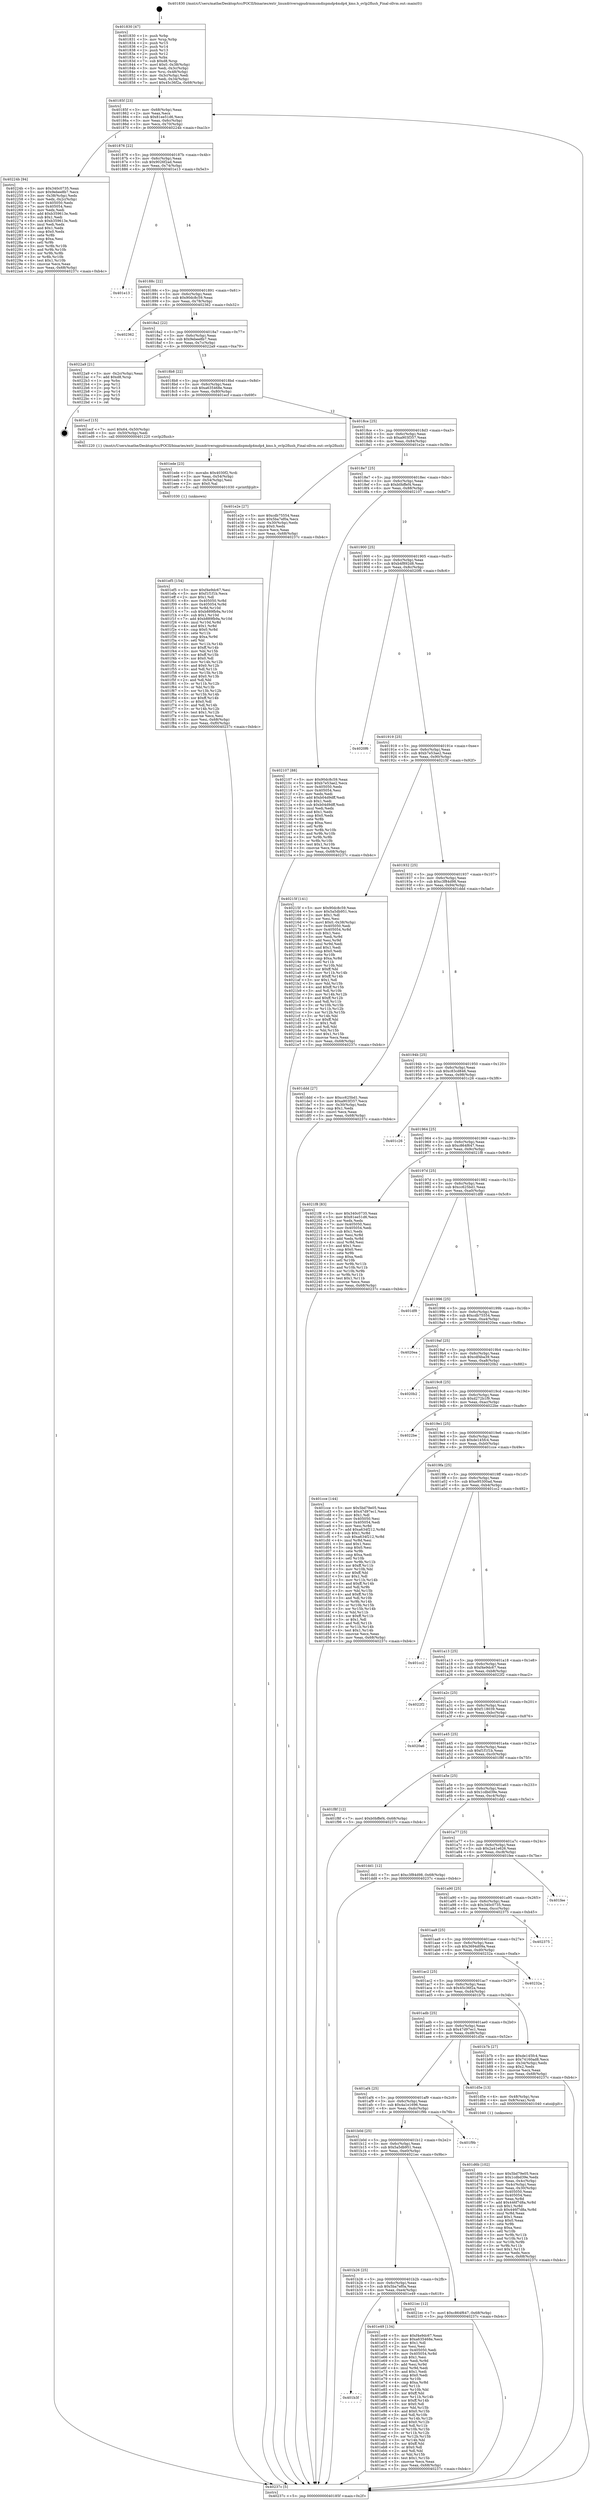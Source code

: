 digraph "0x401830" {
  label = "0x401830 (/mnt/c/Users/mathe/Desktop/tcc/POCII/binaries/extr_linuxdriversgpudrmmsmdispmdp4mdp4_kms.h_ovlp2flush_Final-ollvm.out::main(0))"
  labelloc = "t"
  node[shape=record]

  Entry [label="",width=0.3,height=0.3,shape=circle,fillcolor=black,style=filled]
  "0x40185f" [label="{
     0x40185f [23]\l
     | [instrs]\l
     &nbsp;&nbsp;0x40185f \<+3\>: mov -0x68(%rbp),%eax\l
     &nbsp;&nbsp;0x401862 \<+2\>: mov %eax,%ecx\l
     &nbsp;&nbsp;0x401864 \<+6\>: sub $0x81ee51d6,%ecx\l
     &nbsp;&nbsp;0x40186a \<+3\>: mov %eax,-0x6c(%rbp)\l
     &nbsp;&nbsp;0x40186d \<+3\>: mov %ecx,-0x70(%rbp)\l
     &nbsp;&nbsp;0x401870 \<+6\>: je 000000000040224b \<main+0xa1b\>\l
  }"]
  "0x40224b" [label="{
     0x40224b [94]\l
     | [instrs]\l
     &nbsp;&nbsp;0x40224b \<+5\>: mov $0x340c0735,%eax\l
     &nbsp;&nbsp;0x402250 \<+5\>: mov $0x9ebee8b7,%ecx\l
     &nbsp;&nbsp;0x402255 \<+3\>: mov -0x38(%rbp),%edx\l
     &nbsp;&nbsp;0x402258 \<+3\>: mov %edx,-0x2c(%rbp)\l
     &nbsp;&nbsp;0x40225b \<+7\>: mov 0x405050,%edx\l
     &nbsp;&nbsp;0x402262 \<+7\>: mov 0x405054,%esi\l
     &nbsp;&nbsp;0x402269 \<+2\>: mov %edx,%edi\l
     &nbsp;&nbsp;0x40226b \<+6\>: add $0xb359613e,%edi\l
     &nbsp;&nbsp;0x402271 \<+3\>: sub $0x1,%edi\l
     &nbsp;&nbsp;0x402274 \<+6\>: sub $0xb359613e,%edi\l
     &nbsp;&nbsp;0x40227a \<+3\>: imul %edi,%edx\l
     &nbsp;&nbsp;0x40227d \<+3\>: and $0x1,%edx\l
     &nbsp;&nbsp;0x402280 \<+3\>: cmp $0x0,%edx\l
     &nbsp;&nbsp;0x402283 \<+4\>: sete %r8b\l
     &nbsp;&nbsp;0x402287 \<+3\>: cmp $0xa,%esi\l
     &nbsp;&nbsp;0x40228a \<+4\>: setl %r9b\l
     &nbsp;&nbsp;0x40228e \<+3\>: mov %r8b,%r10b\l
     &nbsp;&nbsp;0x402291 \<+3\>: and %r9b,%r10b\l
     &nbsp;&nbsp;0x402294 \<+3\>: xor %r9b,%r8b\l
     &nbsp;&nbsp;0x402297 \<+3\>: or %r8b,%r10b\l
     &nbsp;&nbsp;0x40229a \<+4\>: test $0x1,%r10b\l
     &nbsp;&nbsp;0x40229e \<+3\>: cmovne %ecx,%eax\l
     &nbsp;&nbsp;0x4022a1 \<+3\>: mov %eax,-0x68(%rbp)\l
     &nbsp;&nbsp;0x4022a4 \<+5\>: jmp 000000000040237c \<main+0xb4c\>\l
  }"]
  "0x401876" [label="{
     0x401876 [22]\l
     | [instrs]\l
     &nbsp;&nbsp;0x401876 \<+5\>: jmp 000000000040187b \<main+0x4b\>\l
     &nbsp;&nbsp;0x40187b \<+3\>: mov -0x6c(%rbp),%eax\l
     &nbsp;&nbsp;0x40187e \<+5\>: sub $0x9026f2ad,%eax\l
     &nbsp;&nbsp;0x401883 \<+3\>: mov %eax,-0x74(%rbp)\l
     &nbsp;&nbsp;0x401886 \<+6\>: je 0000000000401e13 \<main+0x5e3\>\l
  }"]
  Exit [label="",width=0.3,height=0.3,shape=circle,fillcolor=black,style=filled,peripheries=2]
  "0x401e13" [label="{
     0x401e13\l
  }", style=dashed]
  "0x40188c" [label="{
     0x40188c [22]\l
     | [instrs]\l
     &nbsp;&nbsp;0x40188c \<+5\>: jmp 0000000000401891 \<main+0x61\>\l
     &nbsp;&nbsp;0x401891 \<+3\>: mov -0x6c(%rbp),%eax\l
     &nbsp;&nbsp;0x401894 \<+5\>: sub $0x90dc8c59,%eax\l
     &nbsp;&nbsp;0x401899 \<+3\>: mov %eax,-0x78(%rbp)\l
     &nbsp;&nbsp;0x40189c \<+6\>: je 0000000000402362 \<main+0xb32\>\l
  }"]
  "0x401ef5" [label="{
     0x401ef5 [154]\l
     | [instrs]\l
     &nbsp;&nbsp;0x401ef5 \<+5\>: mov $0xf4e9dc67,%esi\l
     &nbsp;&nbsp;0x401efa \<+5\>: mov $0xf1f1f1b,%ecx\l
     &nbsp;&nbsp;0x401eff \<+2\>: mov $0x1,%dl\l
     &nbsp;&nbsp;0x401f01 \<+8\>: mov 0x405050,%r8d\l
     &nbsp;&nbsp;0x401f09 \<+8\>: mov 0x405054,%r9d\l
     &nbsp;&nbsp;0x401f11 \<+3\>: mov %r8d,%r10d\l
     &nbsp;&nbsp;0x401f14 \<+7\>: sub $0xb889fb9a,%r10d\l
     &nbsp;&nbsp;0x401f1b \<+4\>: sub $0x1,%r10d\l
     &nbsp;&nbsp;0x401f1f \<+7\>: add $0xb889fb9a,%r10d\l
     &nbsp;&nbsp;0x401f26 \<+4\>: imul %r10d,%r8d\l
     &nbsp;&nbsp;0x401f2a \<+4\>: and $0x1,%r8d\l
     &nbsp;&nbsp;0x401f2e \<+4\>: cmp $0x0,%r8d\l
     &nbsp;&nbsp;0x401f32 \<+4\>: sete %r11b\l
     &nbsp;&nbsp;0x401f36 \<+4\>: cmp $0xa,%r9d\l
     &nbsp;&nbsp;0x401f3a \<+3\>: setl %bl\l
     &nbsp;&nbsp;0x401f3d \<+3\>: mov %r11b,%r14b\l
     &nbsp;&nbsp;0x401f40 \<+4\>: xor $0xff,%r14b\l
     &nbsp;&nbsp;0x401f44 \<+3\>: mov %bl,%r15b\l
     &nbsp;&nbsp;0x401f47 \<+4\>: xor $0xff,%r15b\l
     &nbsp;&nbsp;0x401f4b \<+3\>: xor $0x0,%dl\l
     &nbsp;&nbsp;0x401f4e \<+3\>: mov %r14b,%r12b\l
     &nbsp;&nbsp;0x401f51 \<+4\>: and $0x0,%r12b\l
     &nbsp;&nbsp;0x401f55 \<+3\>: and %dl,%r11b\l
     &nbsp;&nbsp;0x401f58 \<+3\>: mov %r15b,%r13b\l
     &nbsp;&nbsp;0x401f5b \<+4\>: and $0x0,%r13b\l
     &nbsp;&nbsp;0x401f5f \<+2\>: and %dl,%bl\l
     &nbsp;&nbsp;0x401f61 \<+3\>: or %r11b,%r12b\l
     &nbsp;&nbsp;0x401f64 \<+3\>: or %bl,%r13b\l
     &nbsp;&nbsp;0x401f67 \<+3\>: xor %r13b,%r12b\l
     &nbsp;&nbsp;0x401f6a \<+3\>: or %r15b,%r14b\l
     &nbsp;&nbsp;0x401f6d \<+4\>: xor $0xff,%r14b\l
     &nbsp;&nbsp;0x401f71 \<+3\>: or $0x0,%dl\l
     &nbsp;&nbsp;0x401f74 \<+3\>: and %dl,%r14b\l
     &nbsp;&nbsp;0x401f77 \<+3\>: or %r14b,%r12b\l
     &nbsp;&nbsp;0x401f7a \<+4\>: test $0x1,%r12b\l
     &nbsp;&nbsp;0x401f7e \<+3\>: cmovne %ecx,%esi\l
     &nbsp;&nbsp;0x401f81 \<+3\>: mov %esi,-0x68(%rbp)\l
     &nbsp;&nbsp;0x401f84 \<+6\>: mov %eax,-0xf0(%rbp)\l
     &nbsp;&nbsp;0x401f8a \<+5\>: jmp 000000000040237c \<main+0xb4c\>\l
  }"]
  "0x402362" [label="{
     0x402362\l
  }", style=dashed]
  "0x4018a2" [label="{
     0x4018a2 [22]\l
     | [instrs]\l
     &nbsp;&nbsp;0x4018a2 \<+5\>: jmp 00000000004018a7 \<main+0x77\>\l
     &nbsp;&nbsp;0x4018a7 \<+3\>: mov -0x6c(%rbp),%eax\l
     &nbsp;&nbsp;0x4018aa \<+5\>: sub $0x9ebee8b7,%eax\l
     &nbsp;&nbsp;0x4018af \<+3\>: mov %eax,-0x7c(%rbp)\l
     &nbsp;&nbsp;0x4018b2 \<+6\>: je 00000000004022a9 \<main+0xa79\>\l
  }"]
  "0x401ede" [label="{
     0x401ede [23]\l
     | [instrs]\l
     &nbsp;&nbsp;0x401ede \<+10\>: movabs $0x4030f2,%rdi\l
     &nbsp;&nbsp;0x401ee8 \<+3\>: mov %eax,-0x54(%rbp)\l
     &nbsp;&nbsp;0x401eeb \<+3\>: mov -0x54(%rbp),%esi\l
     &nbsp;&nbsp;0x401eee \<+2\>: mov $0x0,%al\l
     &nbsp;&nbsp;0x401ef0 \<+5\>: call 0000000000401030 \<printf@plt\>\l
     | [calls]\l
     &nbsp;&nbsp;0x401030 \{1\} (unknown)\l
  }"]
  "0x4022a9" [label="{
     0x4022a9 [21]\l
     | [instrs]\l
     &nbsp;&nbsp;0x4022a9 \<+3\>: mov -0x2c(%rbp),%eax\l
     &nbsp;&nbsp;0x4022ac \<+7\>: add $0xd8,%rsp\l
     &nbsp;&nbsp;0x4022b3 \<+1\>: pop %rbx\l
     &nbsp;&nbsp;0x4022b4 \<+2\>: pop %r12\l
     &nbsp;&nbsp;0x4022b6 \<+2\>: pop %r13\l
     &nbsp;&nbsp;0x4022b8 \<+2\>: pop %r14\l
     &nbsp;&nbsp;0x4022ba \<+2\>: pop %r15\l
     &nbsp;&nbsp;0x4022bc \<+1\>: pop %rbp\l
     &nbsp;&nbsp;0x4022bd \<+1\>: ret\l
  }"]
  "0x4018b8" [label="{
     0x4018b8 [22]\l
     | [instrs]\l
     &nbsp;&nbsp;0x4018b8 \<+5\>: jmp 00000000004018bd \<main+0x8d\>\l
     &nbsp;&nbsp;0x4018bd \<+3\>: mov -0x6c(%rbp),%eax\l
     &nbsp;&nbsp;0x4018c0 \<+5\>: sub $0xa635468e,%eax\l
     &nbsp;&nbsp;0x4018c5 \<+3\>: mov %eax,-0x80(%rbp)\l
     &nbsp;&nbsp;0x4018c8 \<+6\>: je 0000000000401ecf \<main+0x69f\>\l
  }"]
  "0x401b3f" [label="{
     0x401b3f\l
  }", style=dashed]
  "0x401ecf" [label="{
     0x401ecf [15]\l
     | [instrs]\l
     &nbsp;&nbsp;0x401ecf \<+7\>: movl $0x64,-0x50(%rbp)\l
     &nbsp;&nbsp;0x401ed6 \<+3\>: mov -0x50(%rbp),%edi\l
     &nbsp;&nbsp;0x401ed9 \<+5\>: call 0000000000401220 \<ovlp2flush\>\l
     | [calls]\l
     &nbsp;&nbsp;0x401220 \{1\} (/mnt/c/Users/mathe/Desktop/tcc/POCII/binaries/extr_linuxdriversgpudrmmsmdispmdp4mdp4_kms.h_ovlp2flush_Final-ollvm.out::ovlp2flush)\l
  }"]
  "0x4018ce" [label="{
     0x4018ce [25]\l
     | [instrs]\l
     &nbsp;&nbsp;0x4018ce \<+5\>: jmp 00000000004018d3 \<main+0xa3\>\l
     &nbsp;&nbsp;0x4018d3 \<+3\>: mov -0x6c(%rbp),%eax\l
     &nbsp;&nbsp;0x4018d6 \<+5\>: sub $0xa903f357,%eax\l
     &nbsp;&nbsp;0x4018db \<+6\>: mov %eax,-0x84(%rbp)\l
     &nbsp;&nbsp;0x4018e1 \<+6\>: je 0000000000401e2e \<main+0x5fe\>\l
  }"]
  "0x401e49" [label="{
     0x401e49 [134]\l
     | [instrs]\l
     &nbsp;&nbsp;0x401e49 \<+5\>: mov $0xf4e9dc67,%eax\l
     &nbsp;&nbsp;0x401e4e \<+5\>: mov $0xa635468e,%ecx\l
     &nbsp;&nbsp;0x401e53 \<+2\>: mov $0x1,%dl\l
     &nbsp;&nbsp;0x401e55 \<+2\>: xor %esi,%esi\l
     &nbsp;&nbsp;0x401e57 \<+7\>: mov 0x405050,%edi\l
     &nbsp;&nbsp;0x401e5e \<+8\>: mov 0x405054,%r8d\l
     &nbsp;&nbsp;0x401e66 \<+3\>: sub $0x1,%esi\l
     &nbsp;&nbsp;0x401e69 \<+3\>: mov %edi,%r9d\l
     &nbsp;&nbsp;0x401e6c \<+3\>: add %esi,%r9d\l
     &nbsp;&nbsp;0x401e6f \<+4\>: imul %r9d,%edi\l
     &nbsp;&nbsp;0x401e73 \<+3\>: and $0x1,%edi\l
     &nbsp;&nbsp;0x401e76 \<+3\>: cmp $0x0,%edi\l
     &nbsp;&nbsp;0x401e79 \<+4\>: sete %r10b\l
     &nbsp;&nbsp;0x401e7d \<+4\>: cmp $0xa,%r8d\l
     &nbsp;&nbsp;0x401e81 \<+4\>: setl %r11b\l
     &nbsp;&nbsp;0x401e85 \<+3\>: mov %r10b,%bl\l
     &nbsp;&nbsp;0x401e88 \<+3\>: xor $0xff,%bl\l
     &nbsp;&nbsp;0x401e8b \<+3\>: mov %r11b,%r14b\l
     &nbsp;&nbsp;0x401e8e \<+4\>: xor $0xff,%r14b\l
     &nbsp;&nbsp;0x401e92 \<+3\>: xor $0x0,%dl\l
     &nbsp;&nbsp;0x401e95 \<+3\>: mov %bl,%r15b\l
     &nbsp;&nbsp;0x401e98 \<+4\>: and $0x0,%r15b\l
     &nbsp;&nbsp;0x401e9c \<+3\>: and %dl,%r10b\l
     &nbsp;&nbsp;0x401e9f \<+3\>: mov %r14b,%r12b\l
     &nbsp;&nbsp;0x401ea2 \<+4\>: and $0x0,%r12b\l
     &nbsp;&nbsp;0x401ea6 \<+3\>: and %dl,%r11b\l
     &nbsp;&nbsp;0x401ea9 \<+3\>: or %r10b,%r15b\l
     &nbsp;&nbsp;0x401eac \<+3\>: or %r11b,%r12b\l
     &nbsp;&nbsp;0x401eaf \<+3\>: xor %r12b,%r15b\l
     &nbsp;&nbsp;0x401eb2 \<+3\>: or %r14b,%bl\l
     &nbsp;&nbsp;0x401eb5 \<+3\>: xor $0xff,%bl\l
     &nbsp;&nbsp;0x401eb8 \<+3\>: or $0x0,%dl\l
     &nbsp;&nbsp;0x401ebb \<+2\>: and %dl,%bl\l
     &nbsp;&nbsp;0x401ebd \<+3\>: or %bl,%r15b\l
     &nbsp;&nbsp;0x401ec0 \<+4\>: test $0x1,%r15b\l
     &nbsp;&nbsp;0x401ec4 \<+3\>: cmovne %ecx,%eax\l
     &nbsp;&nbsp;0x401ec7 \<+3\>: mov %eax,-0x68(%rbp)\l
     &nbsp;&nbsp;0x401eca \<+5\>: jmp 000000000040237c \<main+0xb4c\>\l
  }"]
  "0x401e2e" [label="{
     0x401e2e [27]\l
     | [instrs]\l
     &nbsp;&nbsp;0x401e2e \<+5\>: mov $0xcdb75554,%eax\l
     &nbsp;&nbsp;0x401e33 \<+5\>: mov $0x5ba7ef0a,%ecx\l
     &nbsp;&nbsp;0x401e38 \<+3\>: mov -0x30(%rbp),%edx\l
     &nbsp;&nbsp;0x401e3b \<+3\>: cmp $0x0,%edx\l
     &nbsp;&nbsp;0x401e3e \<+3\>: cmove %ecx,%eax\l
     &nbsp;&nbsp;0x401e41 \<+3\>: mov %eax,-0x68(%rbp)\l
     &nbsp;&nbsp;0x401e44 \<+5\>: jmp 000000000040237c \<main+0xb4c\>\l
  }"]
  "0x4018e7" [label="{
     0x4018e7 [25]\l
     | [instrs]\l
     &nbsp;&nbsp;0x4018e7 \<+5\>: jmp 00000000004018ec \<main+0xbc\>\l
     &nbsp;&nbsp;0x4018ec \<+3\>: mov -0x6c(%rbp),%eax\l
     &nbsp;&nbsp;0x4018ef \<+5\>: sub $0xb0bffef4,%eax\l
     &nbsp;&nbsp;0x4018f4 \<+6\>: mov %eax,-0x88(%rbp)\l
     &nbsp;&nbsp;0x4018fa \<+6\>: je 0000000000402107 \<main+0x8d7\>\l
  }"]
  "0x401b26" [label="{
     0x401b26 [25]\l
     | [instrs]\l
     &nbsp;&nbsp;0x401b26 \<+5\>: jmp 0000000000401b2b \<main+0x2fb\>\l
     &nbsp;&nbsp;0x401b2b \<+3\>: mov -0x6c(%rbp),%eax\l
     &nbsp;&nbsp;0x401b2e \<+5\>: sub $0x5ba7ef0a,%eax\l
     &nbsp;&nbsp;0x401b33 \<+6\>: mov %eax,-0xe4(%rbp)\l
     &nbsp;&nbsp;0x401b39 \<+6\>: je 0000000000401e49 \<main+0x619\>\l
  }"]
  "0x402107" [label="{
     0x402107 [88]\l
     | [instrs]\l
     &nbsp;&nbsp;0x402107 \<+5\>: mov $0x90dc8c59,%eax\l
     &nbsp;&nbsp;0x40210c \<+5\>: mov $0xb7e53ae2,%ecx\l
     &nbsp;&nbsp;0x402111 \<+7\>: mov 0x405050,%edx\l
     &nbsp;&nbsp;0x402118 \<+7\>: mov 0x405054,%esi\l
     &nbsp;&nbsp;0x40211f \<+2\>: mov %edx,%edi\l
     &nbsp;&nbsp;0x402121 \<+6\>: add $0xb04d9dff,%edi\l
     &nbsp;&nbsp;0x402127 \<+3\>: sub $0x1,%edi\l
     &nbsp;&nbsp;0x40212a \<+6\>: sub $0xb04d9dff,%edi\l
     &nbsp;&nbsp;0x402130 \<+3\>: imul %edi,%edx\l
     &nbsp;&nbsp;0x402133 \<+3\>: and $0x1,%edx\l
     &nbsp;&nbsp;0x402136 \<+3\>: cmp $0x0,%edx\l
     &nbsp;&nbsp;0x402139 \<+4\>: sete %r8b\l
     &nbsp;&nbsp;0x40213d \<+3\>: cmp $0xa,%esi\l
     &nbsp;&nbsp;0x402140 \<+4\>: setl %r9b\l
     &nbsp;&nbsp;0x402144 \<+3\>: mov %r8b,%r10b\l
     &nbsp;&nbsp;0x402147 \<+3\>: and %r9b,%r10b\l
     &nbsp;&nbsp;0x40214a \<+3\>: xor %r9b,%r8b\l
     &nbsp;&nbsp;0x40214d \<+3\>: or %r8b,%r10b\l
     &nbsp;&nbsp;0x402150 \<+4\>: test $0x1,%r10b\l
     &nbsp;&nbsp;0x402154 \<+3\>: cmovne %ecx,%eax\l
     &nbsp;&nbsp;0x402157 \<+3\>: mov %eax,-0x68(%rbp)\l
     &nbsp;&nbsp;0x40215a \<+5\>: jmp 000000000040237c \<main+0xb4c\>\l
  }"]
  "0x401900" [label="{
     0x401900 [25]\l
     | [instrs]\l
     &nbsp;&nbsp;0x401900 \<+5\>: jmp 0000000000401905 \<main+0xd5\>\l
     &nbsp;&nbsp;0x401905 \<+3\>: mov -0x6c(%rbp),%eax\l
     &nbsp;&nbsp;0x401908 \<+5\>: sub $0xb4f892d8,%eax\l
     &nbsp;&nbsp;0x40190d \<+6\>: mov %eax,-0x8c(%rbp)\l
     &nbsp;&nbsp;0x401913 \<+6\>: je 00000000004020f6 \<main+0x8c6\>\l
  }"]
  "0x4021ec" [label="{
     0x4021ec [12]\l
     | [instrs]\l
     &nbsp;&nbsp;0x4021ec \<+7\>: movl $0xc864f647,-0x68(%rbp)\l
     &nbsp;&nbsp;0x4021f3 \<+5\>: jmp 000000000040237c \<main+0xb4c\>\l
  }"]
  "0x4020f6" [label="{
     0x4020f6\l
  }", style=dashed]
  "0x401919" [label="{
     0x401919 [25]\l
     | [instrs]\l
     &nbsp;&nbsp;0x401919 \<+5\>: jmp 000000000040191e \<main+0xee\>\l
     &nbsp;&nbsp;0x40191e \<+3\>: mov -0x6c(%rbp),%eax\l
     &nbsp;&nbsp;0x401921 \<+5\>: sub $0xb7e53ae2,%eax\l
     &nbsp;&nbsp;0x401926 \<+6\>: mov %eax,-0x90(%rbp)\l
     &nbsp;&nbsp;0x40192c \<+6\>: je 000000000040215f \<main+0x92f\>\l
  }"]
  "0x401b0d" [label="{
     0x401b0d [25]\l
     | [instrs]\l
     &nbsp;&nbsp;0x401b0d \<+5\>: jmp 0000000000401b12 \<main+0x2e2\>\l
     &nbsp;&nbsp;0x401b12 \<+3\>: mov -0x6c(%rbp),%eax\l
     &nbsp;&nbsp;0x401b15 \<+5\>: sub $0x5a5db951,%eax\l
     &nbsp;&nbsp;0x401b1a \<+6\>: mov %eax,-0xe0(%rbp)\l
     &nbsp;&nbsp;0x401b20 \<+6\>: je 00000000004021ec \<main+0x9bc\>\l
  }"]
  "0x40215f" [label="{
     0x40215f [141]\l
     | [instrs]\l
     &nbsp;&nbsp;0x40215f \<+5\>: mov $0x90dc8c59,%eax\l
     &nbsp;&nbsp;0x402164 \<+5\>: mov $0x5a5db951,%ecx\l
     &nbsp;&nbsp;0x402169 \<+2\>: mov $0x1,%dl\l
     &nbsp;&nbsp;0x40216b \<+2\>: xor %esi,%esi\l
     &nbsp;&nbsp;0x40216d \<+7\>: movl $0x0,-0x38(%rbp)\l
     &nbsp;&nbsp;0x402174 \<+7\>: mov 0x405050,%edi\l
     &nbsp;&nbsp;0x40217b \<+8\>: mov 0x405054,%r8d\l
     &nbsp;&nbsp;0x402183 \<+3\>: sub $0x1,%esi\l
     &nbsp;&nbsp;0x402186 \<+3\>: mov %edi,%r9d\l
     &nbsp;&nbsp;0x402189 \<+3\>: add %esi,%r9d\l
     &nbsp;&nbsp;0x40218c \<+4\>: imul %r9d,%edi\l
     &nbsp;&nbsp;0x402190 \<+3\>: and $0x1,%edi\l
     &nbsp;&nbsp;0x402193 \<+3\>: cmp $0x0,%edi\l
     &nbsp;&nbsp;0x402196 \<+4\>: sete %r10b\l
     &nbsp;&nbsp;0x40219a \<+4\>: cmp $0xa,%r8d\l
     &nbsp;&nbsp;0x40219e \<+4\>: setl %r11b\l
     &nbsp;&nbsp;0x4021a2 \<+3\>: mov %r10b,%bl\l
     &nbsp;&nbsp;0x4021a5 \<+3\>: xor $0xff,%bl\l
     &nbsp;&nbsp;0x4021a8 \<+3\>: mov %r11b,%r14b\l
     &nbsp;&nbsp;0x4021ab \<+4\>: xor $0xff,%r14b\l
     &nbsp;&nbsp;0x4021af \<+3\>: xor $0x1,%dl\l
     &nbsp;&nbsp;0x4021b2 \<+3\>: mov %bl,%r15b\l
     &nbsp;&nbsp;0x4021b5 \<+4\>: and $0xff,%r15b\l
     &nbsp;&nbsp;0x4021b9 \<+3\>: and %dl,%r10b\l
     &nbsp;&nbsp;0x4021bc \<+3\>: mov %r14b,%r12b\l
     &nbsp;&nbsp;0x4021bf \<+4\>: and $0xff,%r12b\l
     &nbsp;&nbsp;0x4021c3 \<+3\>: and %dl,%r11b\l
     &nbsp;&nbsp;0x4021c6 \<+3\>: or %r10b,%r15b\l
     &nbsp;&nbsp;0x4021c9 \<+3\>: or %r11b,%r12b\l
     &nbsp;&nbsp;0x4021cc \<+3\>: xor %r12b,%r15b\l
     &nbsp;&nbsp;0x4021cf \<+3\>: or %r14b,%bl\l
     &nbsp;&nbsp;0x4021d2 \<+3\>: xor $0xff,%bl\l
     &nbsp;&nbsp;0x4021d5 \<+3\>: or $0x1,%dl\l
     &nbsp;&nbsp;0x4021d8 \<+2\>: and %dl,%bl\l
     &nbsp;&nbsp;0x4021da \<+3\>: or %bl,%r15b\l
     &nbsp;&nbsp;0x4021dd \<+4\>: test $0x1,%r15b\l
     &nbsp;&nbsp;0x4021e1 \<+3\>: cmovne %ecx,%eax\l
     &nbsp;&nbsp;0x4021e4 \<+3\>: mov %eax,-0x68(%rbp)\l
     &nbsp;&nbsp;0x4021e7 \<+5\>: jmp 000000000040237c \<main+0xb4c\>\l
  }"]
  "0x401932" [label="{
     0x401932 [25]\l
     | [instrs]\l
     &nbsp;&nbsp;0x401932 \<+5\>: jmp 0000000000401937 \<main+0x107\>\l
     &nbsp;&nbsp;0x401937 \<+3\>: mov -0x6c(%rbp),%eax\l
     &nbsp;&nbsp;0x40193a \<+5\>: sub $0xc3f84d98,%eax\l
     &nbsp;&nbsp;0x40193f \<+6\>: mov %eax,-0x94(%rbp)\l
     &nbsp;&nbsp;0x401945 \<+6\>: je 0000000000401ddd \<main+0x5ad\>\l
  }"]
  "0x401f9b" [label="{
     0x401f9b\l
  }", style=dashed]
  "0x401ddd" [label="{
     0x401ddd [27]\l
     | [instrs]\l
     &nbsp;&nbsp;0x401ddd \<+5\>: mov $0xcc625bd1,%eax\l
     &nbsp;&nbsp;0x401de2 \<+5\>: mov $0xa903f357,%ecx\l
     &nbsp;&nbsp;0x401de7 \<+3\>: mov -0x30(%rbp),%edx\l
     &nbsp;&nbsp;0x401dea \<+3\>: cmp $0x1,%edx\l
     &nbsp;&nbsp;0x401ded \<+3\>: cmovl %ecx,%eax\l
     &nbsp;&nbsp;0x401df0 \<+3\>: mov %eax,-0x68(%rbp)\l
     &nbsp;&nbsp;0x401df3 \<+5\>: jmp 000000000040237c \<main+0xb4c\>\l
  }"]
  "0x40194b" [label="{
     0x40194b [25]\l
     | [instrs]\l
     &nbsp;&nbsp;0x40194b \<+5\>: jmp 0000000000401950 \<main+0x120\>\l
     &nbsp;&nbsp;0x401950 \<+3\>: mov -0x6c(%rbp),%eax\l
     &nbsp;&nbsp;0x401953 \<+5\>: sub $0xc83cd846,%eax\l
     &nbsp;&nbsp;0x401958 \<+6\>: mov %eax,-0x98(%rbp)\l
     &nbsp;&nbsp;0x40195e \<+6\>: je 0000000000401c26 \<main+0x3f6\>\l
  }"]
  "0x401d6b" [label="{
     0x401d6b [102]\l
     | [instrs]\l
     &nbsp;&nbsp;0x401d6b \<+5\>: mov $0x5bd79e05,%ecx\l
     &nbsp;&nbsp;0x401d70 \<+5\>: mov $0x1cdbd39e,%edx\l
     &nbsp;&nbsp;0x401d75 \<+3\>: mov %eax,-0x4c(%rbp)\l
     &nbsp;&nbsp;0x401d78 \<+3\>: mov -0x4c(%rbp),%eax\l
     &nbsp;&nbsp;0x401d7b \<+3\>: mov %eax,-0x30(%rbp)\l
     &nbsp;&nbsp;0x401d7e \<+7\>: mov 0x405050,%eax\l
     &nbsp;&nbsp;0x401d85 \<+7\>: mov 0x405054,%esi\l
     &nbsp;&nbsp;0x401d8c \<+3\>: mov %eax,%r8d\l
     &nbsp;&nbsp;0x401d8f \<+7\>: add $0x446f7d8a,%r8d\l
     &nbsp;&nbsp;0x401d96 \<+4\>: sub $0x1,%r8d\l
     &nbsp;&nbsp;0x401d9a \<+7\>: sub $0x446f7d8a,%r8d\l
     &nbsp;&nbsp;0x401da1 \<+4\>: imul %r8d,%eax\l
     &nbsp;&nbsp;0x401da5 \<+3\>: and $0x1,%eax\l
     &nbsp;&nbsp;0x401da8 \<+3\>: cmp $0x0,%eax\l
     &nbsp;&nbsp;0x401dab \<+4\>: sete %r9b\l
     &nbsp;&nbsp;0x401daf \<+3\>: cmp $0xa,%esi\l
     &nbsp;&nbsp;0x401db2 \<+4\>: setl %r10b\l
     &nbsp;&nbsp;0x401db6 \<+3\>: mov %r9b,%r11b\l
     &nbsp;&nbsp;0x401db9 \<+3\>: and %r10b,%r11b\l
     &nbsp;&nbsp;0x401dbc \<+3\>: xor %r10b,%r9b\l
     &nbsp;&nbsp;0x401dbf \<+3\>: or %r9b,%r11b\l
     &nbsp;&nbsp;0x401dc2 \<+4\>: test $0x1,%r11b\l
     &nbsp;&nbsp;0x401dc6 \<+3\>: cmovne %edx,%ecx\l
     &nbsp;&nbsp;0x401dc9 \<+3\>: mov %ecx,-0x68(%rbp)\l
     &nbsp;&nbsp;0x401dcc \<+5\>: jmp 000000000040237c \<main+0xb4c\>\l
  }"]
  "0x401c26" [label="{
     0x401c26\l
  }", style=dashed]
  "0x401964" [label="{
     0x401964 [25]\l
     | [instrs]\l
     &nbsp;&nbsp;0x401964 \<+5\>: jmp 0000000000401969 \<main+0x139\>\l
     &nbsp;&nbsp;0x401969 \<+3\>: mov -0x6c(%rbp),%eax\l
     &nbsp;&nbsp;0x40196c \<+5\>: sub $0xc864f647,%eax\l
     &nbsp;&nbsp;0x401971 \<+6\>: mov %eax,-0x9c(%rbp)\l
     &nbsp;&nbsp;0x401977 \<+6\>: je 00000000004021f8 \<main+0x9c8\>\l
  }"]
  "0x401af4" [label="{
     0x401af4 [25]\l
     | [instrs]\l
     &nbsp;&nbsp;0x401af4 \<+5\>: jmp 0000000000401af9 \<main+0x2c9\>\l
     &nbsp;&nbsp;0x401af9 \<+3\>: mov -0x6c(%rbp),%eax\l
     &nbsp;&nbsp;0x401afc \<+5\>: sub $0x4a1e1696,%eax\l
     &nbsp;&nbsp;0x401b01 \<+6\>: mov %eax,-0xdc(%rbp)\l
     &nbsp;&nbsp;0x401b07 \<+6\>: je 0000000000401f9b \<main+0x76b\>\l
  }"]
  "0x4021f8" [label="{
     0x4021f8 [83]\l
     | [instrs]\l
     &nbsp;&nbsp;0x4021f8 \<+5\>: mov $0x340c0735,%eax\l
     &nbsp;&nbsp;0x4021fd \<+5\>: mov $0x81ee51d6,%ecx\l
     &nbsp;&nbsp;0x402202 \<+2\>: xor %edx,%edx\l
     &nbsp;&nbsp;0x402204 \<+7\>: mov 0x405050,%esi\l
     &nbsp;&nbsp;0x40220b \<+7\>: mov 0x405054,%edi\l
     &nbsp;&nbsp;0x402212 \<+3\>: sub $0x1,%edx\l
     &nbsp;&nbsp;0x402215 \<+3\>: mov %esi,%r8d\l
     &nbsp;&nbsp;0x402218 \<+3\>: add %edx,%r8d\l
     &nbsp;&nbsp;0x40221b \<+4\>: imul %r8d,%esi\l
     &nbsp;&nbsp;0x40221f \<+3\>: and $0x1,%esi\l
     &nbsp;&nbsp;0x402222 \<+3\>: cmp $0x0,%esi\l
     &nbsp;&nbsp;0x402225 \<+4\>: sete %r9b\l
     &nbsp;&nbsp;0x402229 \<+3\>: cmp $0xa,%edi\l
     &nbsp;&nbsp;0x40222c \<+4\>: setl %r10b\l
     &nbsp;&nbsp;0x402230 \<+3\>: mov %r9b,%r11b\l
     &nbsp;&nbsp;0x402233 \<+3\>: and %r10b,%r11b\l
     &nbsp;&nbsp;0x402236 \<+3\>: xor %r10b,%r9b\l
     &nbsp;&nbsp;0x402239 \<+3\>: or %r9b,%r11b\l
     &nbsp;&nbsp;0x40223c \<+4\>: test $0x1,%r11b\l
     &nbsp;&nbsp;0x402240 \<+3\>: cmovne %ecx,%eax\l
     &nbsp;&nbsp;0x402243 \<+3\>: mov %eax,-0x68(%rbp)\l
     &nbsp;&nbsp;0x402246 \<+5\>: jmp 000000000040237c \<main+0xb4c\>\l
  }"]
  "0x40197d" [label="{
     0x40197d [25]\l
     | [instrs]\l
     &nbsp;&nbsp;0x40197d \<+5\>: jmp 0000000000401982 \<main+0x152\>\l
     &nbsp;&nbsp;0x401982 \<+3\>: mov -0x6c(%rbp),%eax\l
     &nbsp;&nbsp;0x401985 \<+5\>: sub $0xcc625bd1,%eax\l
     &nbsp;&nbsp;0x40198a \<+6\>: mov %eax,-0xa0(%rbp)\l
     &nbsp;&nbsp;0x401990 \<+6\>: je 0000000000401df8 \<main+0x5c8\>\l
  }"]
  "0x401d5e" [label="{
     0x401d5e [13]\l
     | [instrs]\l
     &nbsp;&nbsp;0x401d5e \<+4\>: mov -0x48(%rbp),%rax\l
     &nbsp;&nbsp;0x401d62 \<+4\>: mov 0x8(%rax),%rdi\l
     &nbsp;&nbsp;0x401d66 \<+5\>: call 0000000000401040 \<atoi@plt\>\l
     | [calls]\l
     &nbsp;&nbsp;0x401040 \{1\} (unknown)\l
  }"]
  "0x401df8" [label="{
     0x401df8\l
  }", style=dashed]
  "0x401996" [label="{
     0x401996 [25]\l
     | [instrs]\l
     &nbsp;&nbsp;0x401996 \<+5\>: jmp 000000000040199b \<main+0x16b\>\l
     &nbsp;&nbsp;0x40199b \<+3\>: mov -0x6c(%rbp),%eax\l
     &nbsp;&nbsp;0x40199e \<+5\>: sub $0xcdb75554,%eax\l
     &nbsp;&nbsp;0x4019a3 \<+6\>: mov %eax,-0xa4(%rbp)\l
     &nbsp;&nbsp;0x4019a9 \<+6\>: je 00000000004020ea \<main+0x8ba\>\l
  }"]
  "0x401830" [label="{
     0x401830 [47]\l
     | [instrs]\l
     &nbsp;&nbsp;0x401830 \<+1\>: push %rbp\l
     &nbsp;&nbsp;0x401831 \<+3\>: mov %rsp,%rbp\l
     &nbsp;&nbsp;0x401834 \<+2\>: push %r15\l
     &nbsp;&nbsp;0x401836 \<+2\>: push %r14\l
     &nbsp;&nbsp;0x401838 \<+2\>: push %r13\l
     &nbsp;&nbsp;0x40183a \<+2\>: push %r12\l
     &nbsp;&nbsp;0x40183c \<+1\>: push %rbx\l
     &nbsp;&nbsp;0x40183d \<+7\>: sub $0xd8,%rsp\l
     &nbsp;&nbsp;0x401844 \<+7\>: movl $0x0,-0x38(%rbp)\l
     &nbsp;&nbsp;0x40184b \<+3\>: mov %edi,-0x3c(%rbp)\l
     &nbsp;&nbsp;0x40184e \<+4\>: mov %rsi,-0x48(%rbp)\l
     &nbsp;&nbsp;0x401852 \<+3\>: mov -0x3c(%rbp),%edi\l
     &nbsp;&nbsp;0x401855 \<+3\>: mov %edi,-0x34(%rbp)\l
     &nbsp;&nbsp;0x401858 \<+7\>: movl $0x45c36f2a,-0x68(%rbp)\l
  }"]
  "0x4020ea" [label="{
     0x4020ea\l
  }", style=dashed]
  "0x4019af" [label="{
     0x4019af [25]\l
     | [instrs]\l
     &nbsp;&nbsp;0x4019af \<+5\>: jmp 00000000004019b4 \<main+0x184\>\l
     &nbsp;&nbsp;0x4019b4 \<+3\>: mov -0x6c(%rbp),%eax\l
     &nbsp;&nbsp;0x4019b7 \<+5\>: sub $0xcdf4ba39,%eax\l
     &nbsp;&nbsp;0x4019bc \<+6\>: mov %eax,-0xa8(%rbp)\l
     &nbsp;&nbsp;0x4019c2 \<+6\>: je 00000000004020b2 \<main+0x882\>\l
  }"]
  "0x40237c" [label="{
     0x40237c [5]\l
     | [instrs]\l
     &nbsp;&nbsp;0x40237c \<+5\>: jmp 000000000040185f \<main+0x2f\>\l
  }"]
  "0x4020b2" [label="{
     0x4020b2\l
  }", style=dashed]
  "0x4019c8" [label="{
     0x4019c8 [25]\l
     | [instrs]\l
     &nbsp;&nbsp;0x4019c8 \<+5\>: jmp 00000000004019cd \<main+0x19d\>\l
     &nbsp;&nbsp;0x4019cd \<+3\>: mov -0x6c(%rbp),%eax\l
     &nbsp;&nbsp;0x4019d0 \<+5\>: sub $0xd272b1f9,%eax\l
     &nbsp;&nbsp;0x4019d5 \<+6\>: mov %eax,-0xac(%rbp)\l
     &nbsp;&nbsp;0x4019db \<+6\>: je 00000000004022be \<main+0xa8e\>\l
  }"]
  "0x401adb" [label="{
     0x401adb [25]\l
     | [instrs]\l
     &nbsp;&nbsp;0x401adb \<+5\>: jmp 0000000000401ae0 \<main+0x2b0\>\l
     &nbsp;&nbsp;0x401ae0 \<+3\>: mov -0x6c(%rbp),%eax\l
     &nbsp;&nbsp;0x401ae3 \<+5\>: sub $0x47d97ec1,%eax\l
     &nbsp;&nbsp;0x401ae8 \<+6\>: mov %eax,-0xd8(%rbp)\l
     &nbsp;&nbsp;0x401aee \<+6\>: je 0000000000401d5e \<main+0x52e\>\l
  }"]
  "0x4022be" [label="{
     0x4022be\l
  }", style=dashed]
  "0x4019e1" [label="{
     0x4019e1 [25]\l
     | [instrs]\l
     &nbsp;&nbsp;0x4019e1 \<+5\>: jmp 00000000004019e6 \<main+0x1b6\>\l
     &nbsp;&nbsp;0x4019e6 \<+3\>: mov -0x6c(%rbp),%eax\l
     &nbsp;&nbsp;0x4019e9 \<+5\>: sub $0xde145fc4,%eax\l
     &nbsp;&nbsp;0x4019ee \<+6\>: mov %eax,-0xb0(%rbp)\l
     &nbsp;&nbsp;0x4019f4 \<+6\>: je 0000000000401cce \<main+0x49e\>\l
  }"]
  "0x401b7b" [label="{
     0x401b7b [27]\l
     | [instrs]\l
     &nbsp;&nbsp;0x401b7b \<+5\>: mov $0xde145fc4,%eax\l
     &nbsp;&nbsp;0x401b80 \<+5\>: mov $0x74160ad8,%ecx\l
     &nbsp;&nbsp;0x401b85 \<+3\>: mov -0x34(%rbp),%edx\l
     &nbsp;&nbsp;0x401b88 \<+3\>: cmp $0x2,%edx\l
     &nbsp;&nbsp;0x401b8b \<+3\>: cmovne %ecx,%eax\l
     &nbsp;&nbsp;0x401b8e \<+3\>: mov %eax,-0x68(%rbp)\l
     &nbsp;&nbsp;0x401b91 \<+5\>: jmp 000000000040237c \<main+0xb4c\>\l
  }"]
  "0x401cce" [label="{
     0x401cce [144]\l
     | [instrs]\l
     &nbsp;&nbsp;0x401cce \<+5\>: mov $0x5bd79e05,%eax\l
     &nbsp;&nbsp;0x401cd3 \<+5\>: mov $0x47d97ec1,%ecx\l
     &nbsp;&nbsp;0x401cd8 \<+2\>: mov $0x1,%dl\l
     &nbsp;&nbsp;0x401cda \<+7\>: mov 0x405050,%esi\l
     &nbsp;&nbsp;0x401ce1 \<+7\>: mov 0x405054,%edi\l
     &nbsp;&nbsp;0x401ce8 \<+3\>: mov %esi,%r8d\l
     &nbsp;&nbsp;0x401ceb \<+7\>: add $0xa634f212,%r8d\l
     &nbsp;&nbsp;0x401cf2 \<+4\>: sub $0x1,%r8d\l
     &nbsp;&nbsp;0x401cf6 \<+7\>: sub $0xa634f212,%r8d\l
     &nbsp;&nbsp;0x401cfd \<+4\>: imul %r8d,%esi\l
     &nbsp;&nbsp;0x401d01 \<+3\>: and $0x1,%esi\l
     &nbsp;&nbsp;0x401d04 \<+3\>: cmp $0x0,%esi\l
     &nbsp;&nbsp;0x401d07 \<+4\>: sete %r9b\l
     &nbsp;&nbsp;0x401d0b \<+3\>: cmp $0xa,%edi\l
     &nbsp;&nbsp;0x401d0e \<+4\>: setl %r10b\l
     &nbsp;&nbsp;0x401d12 \<+3\>: mov %r9b,%r11b\l
     &nbsp;&nbsp;0x401d15 \<+4\>: xor $0xff,%r11b\l
     &nbsp;&nbsp;0x401d19 \<+3\>: mov %r10b,%bl\l
     &nbsp;&nbsp;0x401d1c \<+3\>: xor $0xff,%bl\l
     &nbsp;&nbsp;0x401d1f \<+3\>: xor $0x1,%dl\l
     &nbsp;&nbsp;0x401d22 \<+3\>: mov %r11b,%r14b\l
     &nbsp;&nbsp;0x401d25 \<+4\>: and $0xff,%r14b\l
     &nbsp;&nbsp;0x401d29 \<+3\>: and %dl,%r9b\l
     &nbsp;&nbsp;0x401d2c \<+3\>: mov %bl,%r15b\l
     &nbsp;&nbsp;0x401d2f \<+4\>: and $0xff,%r15b\l
     &nbsp;&nbsp;0x401d33 \<+3\>: and %dl,%r10b\l
     &nbsp;&nbsp;0x401d36 \<+3\>: or %r9b,%r14b\l
     &nbsp;&nbsp;0x401d39 \<+3\>: or %r10b,%r15b\l
     &nbsp;&nbsp;0x401d3c \<+3\>: xor %r15b,%r14b\l
     &nbsp;&nbsp;0x401d3f \<+3\>: or %bl,%r11b\l
     &nbsp;&nbsp;0x401d42 \<+4\>: xor $0xff,%r11b\l
     &nbsp;&nbsp;0x401d46 \<+3\>: or $0x1,%dl\l
     &nbsp;&nbsp;0x401d49 \<+3\>: and %dl,%r11b\l
     &nbsp;&nbsp;0x401d4c \<+3\>: or %r11b,%r14b\l
     &nbsp;&nbsp;0x401d4f \<+4\>: test $0x1,%r14b\l
     &nbsp;&nbsp;0x401d53 \<+3\>: cmovne %ecx,%eax\l
     &nbsp;&nbsp;0x401d56 \<+3\>: mov %eax,-0x68(%rbp)\l
     &nbsp;&nbsp;0x401d59 \<+5\>: jmp 000000000040237c \<main+0xb4c\>\l
  }"]
  "0x4019fa" [label="{
     0x4019fa [25]\l
     | [instrs]\l
     &nbsp;&nbsp;0x4019fa \<+5\>: jmp 00000000004019ff \<main+0x1cf\>\l
     &nbsp;&nbsp;0x4019ff \<+3\>: mov -0x6c(%rbp),%eax\l
     &nbsp;&nbsp;0x401a02 \<+5\>: sub $0xe95300ad,%eax\l
     &nbsp;&nbsp;0x401a07 \<+6\>: mov %eax,-0xb4(%rbp)\l
     &nbsp;&nbsp;0x401a0d \<+6\>: je 0000000000401cc2 \<main+0x492\>\l
  }"]
  "0x401ac2" [label="{
     0x401ac2 [25]\l
     | [instrs]\l
     &nbsp;&nbsp;0x401ac2 \<+5\>: jmp 0000000000401ac7 \<main+0x297\>\l
     &nbsp;&nbsp;0x401ac7 \<+3\>: mov -0x6c(%rbp),%eax\l
     &nbsp;&nbsp;0x401aca \<+5\>: sub $0x45c36f2a,%eax\l
     &nbsp;&nbsp;0x401acf \<+6\>: mov %eax,-0xd4(%rbp)\l
     &nbsp;&nbsp;0x401ad5 \<+6\>: je 0000000000401b7b \<main+0x34b\>\l
  }"]
  "0x401cc2" [label="{
     0x401cc2\l
  }", style=dashed]
  "0x401a13" [label="{
     0x401a13 [25]\l
     | [instrs]\l
     &nbsp;&nbsp;0x401a13 \<+5\>: jmp 0000000000401a18 \<main+0x1e8\>\l
     &nbsp;&nbsp;0x401a18 \<+3\>: mov -0x6c(%rbp),%eax\l
     &nbsp;&nbsp;0x401a1b \<+5\>: sub $0xf4e9dc67,%eax\l
     &nbsp;&nbsp;0x401a20 \<+6\>: mov %eax,-0xb8(%rbp)\l
     &nbsp;&nbsp;0x401a26 \<+6\>: je 00000000004022f2 \<main+0xac2\>\l
  }"]
  "0x40232a" [label="{
     0x40232a\l
  }", style=dashed]
  "0x4022f2" [label="{
     0x4022f2\l
  }", style=dashed]
  "0x401a2c" [label="{
     0x401a2c [25]\l
     | [instrs]\l
     &nbsp;&nbsp;0x401a2c \<+5\>: jmp 0000000000401a31 \<main+0x201\>\l
     &nbsp;&nbsp;0x401a31 \<+3\>: mov -0x6c(%rbp),%eax\l
     &nbsp;&nbsp;0x401a34 \<+5\>: sub $0xf118039,%eax\l
     &nbsp;&nbsp;0x401a39 \<+6\>: mov %eax,-0xbc(%rbp)\l
     &nbsp;&nbsp;0x401a3f \<+6\>: je 00000000004020a6 \<main+0x876\>\l
  }"]
  "0x401aa9" [label="{
     0x401aa9 [25]\l
     | [instrs]\l
     &nbsp;&nbsp;0x401aa9 \<+5\>: jmp 0000000000401aae \<main+0x27e\>\l
     &nbsp;&nbsp;0x401aae \<+3\>: mov -0x6c(%rbp),%eax\l
     &nbsp;&nbsp;0x401ab1 \<+5\>: sub $0x3694d09a,%eax\l
     &nbsp;&nbsp;0x401ab6 \<+6\>: mov %eax,-0xd0(%rbp)\l
     &nbsp;&nbsp;0x401abc \<+6\>: je 000000000040232a \<main+0xafa\>\l
  }"]
  "0x4020a6" [label="{
     0x4020a6\l
  }", style=dashed]
  "0x401a45" [label="{
     0x401a45 [25]\l
     | [instrs]\l
     &nbsp;&nbsp;0x401a45 \<+5\>: jmp 0000000000401a4a \<main+0x21a\>\l
     &nbsp;&nbsp;0x401a4a \<+3\>: mov -0x6c(%rbp),%eax\l
     &nbsp;&nbsp;0x401a4d \<+5\>: sub $0xf1f1f1b,%eax\l
     &nbsp;&nbsp;0x401a52 \<+6\>: mov %eax,-0xc0(%rbp)\l
     &nbsp;&nbsp;0x401a58 \<+6\>: je 0000000000401f8f \<main+0x75f\>\l
  }"]
  "0x402375" [label="{
     0x402375\l
  }", style=dashed]
  "0x401f8f" [label="{
     0x401f8f [12]\l
     | [instrs]\l
     &nbsp;&nbsp;0x401f8f \<+7\>: movl $0xb0bffef4,-0x68(%rbp)\l
     &nbsp;&nbsp;0x401f96 \<+5\>: jmp 000000000040237c \<main+0xb4c\>\l
  }"]
  "0x401a5e" [label="{
     0x401a5e [25]\l
     | [instrs]\l
     &nbsp;&nbsp;0x401a5e \<+5\>: jmp 0000000000401a63 \<main+0x233\>\l
     &nbsp;&nbsp;0x401a63 \<+3\>: mov -0x6c(%rbp),%eax\l
     &nbsp;&nbsp;0x401a66 \<+5\>: sub $0x1cdbd39e,%eax\l
     &nbsp;&nbsp;0x401a6b \<+6\>: mov %eax,-0xc4(%rbp)\l
     &nbsp;&nbsp;0x401a71 \<+6\>: je 0000000000401dd1 \<main+0x5a1\>\l
  }"]
  "0x401a90" [label="{
     0x401a90 [25]\l
     | [instrs]\l
     &nbsp;&nbsp;0x401a90 \<+5\>: jmp 0000000000401a95 \<main+0x265\>\l
     &nbsp;&nbsp;0x401a95 \<+3\>: mov -0x6c(%rbp),%eax\l
     &nbsp;&nbsp;0x401a98 \<+5\>: sub $0x340c0735,%eax\l
     &nbsp;&nbsp;0x401a9d \<+6\>: mov %eax,-0xcc(%rbp)\l
     &nbsp;&nbsp;0x401aa3 \<+6\>: je 0000000000402375 \<main+0xb45\>\l
  }"]
  "0x401dd1" [label="{
     0x401dd1 [12]\l
     | [instrs]\l
     &nbsp;&nbsp;0x401dd1 \<+7\>: movl $0xc3f84d98,-0x68(%rbp)\l
     &nbsp;&nbsp;0x401dd8 \<+5\>: jmp 000000000040237c \<main+0xb4c\>\l
  }"]
  "0x401a77" [label="{
     0x401a77 [25]\l
     | [instrs]\l
     &nbsp;&nbsp;0x401a77 \<+5\>: jmp 0000000000401a7c \<main+0x24c\>\l
     &nbsp;&nbsp;0x401a7c \<+3\>: mov -0x6c(%rbp),%eax\l
     &nbsp;&nbsp;0x401a7f \<+5\>: sub $0x2a41e626,%eax\l
     &nbsp;&nbsp;0x401a84 \<+6\>: mov %eax,-0xc8(%rbp)\l
     &nbsp;&nbsp;0x401a8a \<+6\>: je 0000000000401fee \<main+0x7be\>\l
  }"]
  "0x401fee" [label="{
     0x401fee\l
  }", style=dashed]
  Entry -> "0x401830" [label=" 1"]
  "0x40185f" -> "0x40224b" [label=" 1"]
  "0x40185f" -> "0x401876" [label=" 14"]
  "0x4022a9" -> Exit [label=" 1"]
  "0x401876" -> "0x401e13" [label=" 0"]
  "0x401876" -> "0x40188c" [label=" 14"]
  "0x40224b" -> "0x40237c" [label=" 1"]
  "0x40188c" -> "0x402362" [label=" 0"]
  "0x40188c" -> "0x4018a2" [label=" 14"]
  "0x4021f8" -> "0x40237c" [label=" 1"]
  "0x4018a2" -> "0x4022a9" [label=" 1"]
  "0x4018a2" -> "0x4018b8" [label=" 13"]
  "0x4021ec" -> "0x40237c" [label=" 1"]
  "0x4018b8" -> "0x401ecf" [label=" 1"]
  "0x4018b8" -> "0x4018ce" [label=" 12"]
  "0x40215f" -> "0x40237c" [label=" 1"]
  "0x4018ce" -> "0x401e2e" [label=" 1"]
  "0x4018ce" -> "0x4018e7" [label=" 11"]
  "0x402107" -> "0x40237c" [label=" 1"]
  "0x4018e7" -> "0x402107" [label=" 1"]
  "0x4018e7" -> "0x401900" [label=" 10"]
  "0x401ef5" -> "0x40237c" [label=" 1"]
  "0x401900" -> "0x4020f6" [label=" 0"]
  "0x401900" -> "0x401919" [label=" 10"]
  "0x401ede" -> "0x401ef5" [label=" 1"]
  "0x401919" -> "0x40215f" [label=" 1"]
  "0x401919" -> "0x401932" [label=" 9"]
  "0x401e49" -> "0x40237c" [label=" 1"]
  "0x401932" -> "0x401ddd" [label=" 1"]
  "0x401932" -> "0x40194b" [label=" 8"]
  "0x401b26" -> "0x401b3f" [label=" 0"]
  "0x40194b" -> "0x401c26" [label=" 0"]
  "0x40194b" -> "0x401964" [label=" 8"]
  "0x401f8f" -> "0x40237c" [label=" 1"]
  "0x401964" -> "0x4021f8" [label=" 1"]
  "0x401964" -> "0x40197d" [label=" 7"]
  "0x401b0d" -> "0x401b26" [label=" 1"]
  "0x40197d" -> "0x401df8" [label=" 0"]
  "0x40197d" -> "0x401996" [label=" 7"]
  "0x401b0d" -> "0x4021ec" [label=" 1"]
  "0x401996" -> "0x4020ea" [label=" 0"]
  "0x401996" -> "0x4019af" [label=" 7"]
  "0x401af4" -> "0x401b0d" [label=" 2"]
  "0x4019af" -> "0x4020b2" [label=" 0"]
  "0x4019af" -> "0x4019c8" [label=" 7"]
  "0x401af4" -> "0x401f9b" [label=" 0"]
  "0x4019c8" -> "0x4022be" [label=" 0"]
  "0x4019c8" -> "0x4019e1" [label=" 7"]
  "0x401b26" -> "0x401e49" [label=" 1"]
  "0x4019e1" -> "0x401cce" [label=" 1"]
  "0x4019e1" -> "0x4019fa" [label=" 6"]
  "0x401e2e" -> "0x40237c" [label=" 1"]
  "0x4019fa" -> "0x401cc2" [label=" 0"]
  "0x4019fa" -> "0x401a13" [label=" 6"]
  "0x401dd1" -> "0x40237c" [label=" 1"]
  "0x401a13" -> "0x4022f2" [label=" 0"]
  "0x401a13" -> "0x401a2c" [label=" 6"]
  "0x401d6b" -> "0x40237c" [label=" 1"]
  "0x401a2c" -> "0x4020a6" [label=" 0"]
  "0x401a2c" -> "0x401a45" [label=" 6"]
  "0x401adb" -> "0x401af4" [label=" 2"]
  "0x401a45" -> "0x401f8f" [label=" 1"]
  "0x401a45" -> "0x401a5e" [label=" 5"]
  "0x401adb" -> "0x401d5e" [label=" 1"]
  "0x401a5e" -> "0x401dd1" [label=" 1"]
  "0x401a5e" -> "0x401a77" [label=" 4"]
  "0x401cce" -> "0x40237c" [label=" 1"]
  "0x401a77" -> "0x401fee" [label=" 0"]
  "0x401a77" -> "0x401a90" [label=" 4"]
  "0x401ecf" -> "0x401ede" [label=" 1"]
  "0x401a90" -> "0x402375" [label=" 0"]
  "0x401a90" -> "0x401aa9" [label=" 4"]
  "0x401d5e" -> "0x401d6b" [label=" 1"]
  "0x401aa9" -> "0x40232a" [label=" 0"]
  "0x401aa9" -> "0x401ac2" [label=" 4"]
  "0x401ddd" -> "0x40237c" [label=" 1"]
  "0x401ac2" -> "0x401b7b" [label=" 1"]
  "0x401ac2" -> "0x401adb" [label=" 3"]
  "0x401b7b" -> "0x40237c" [label=" 1"]
  "0x401830" -> "0x40185f" [label=" 1"]
  "0x40237c" -> "0x40185f" [label=" 14"]
}

